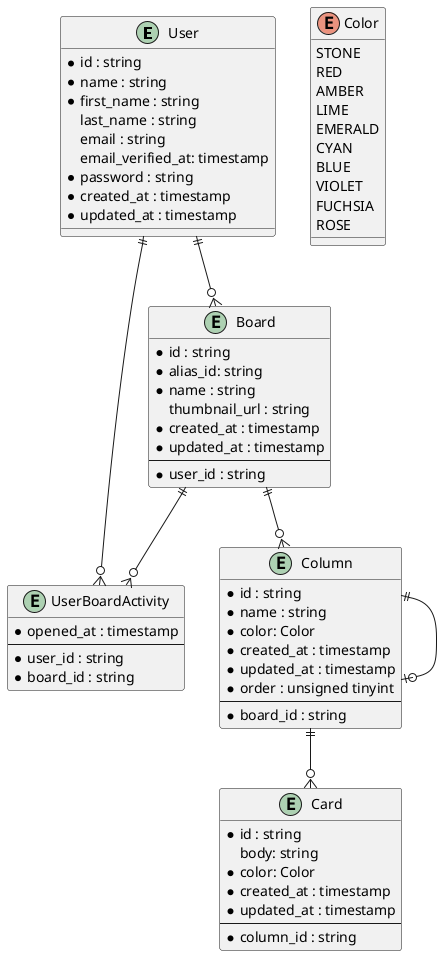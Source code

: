 @startuml Kanban App Project Entity Relationship Diagram

entity User {
    * id : string
    * name : string
    * first_name : string
    last_name : string
    email : string
    email_verified_at: timestamp
    * password : string
    * created_at : timestamp
    * updated_at : timestamp
}

entity Board {
    * id : string
    * alias_id: string
    * name : string
    thumbnail_url : string
    * created_at : timestamp
    * updated_at : timestamp
    ---
    * user_id : string
}

entity UserBoardActivity {
    * opened_at : timestamp
    ---
    * user_id : string
    * board_id : string
}

entity Column {
    * id : string
    * name : string
    * color: Color
    * created_at : timestamp
    * updated_at : timestamp
    * order : unsigned tinyint
    ---
    * board_id : string
}

entity Card {
    * id : string
    body: string
    * color: Color
    * created_at : timestamp
    * updated_at : timestamp
    ---
    * column_id : string
}

enum Color {
    STONE
    RED
    AMBER
    LIME
    EMERALD
    CYAN
    BLUE
    VIOLET
    FUCHSIA
    ROSE
}

User ||--o{ Board
User ||--o{ UserBoardActivity
Board ||--o{ UserBoardActivity
Board ||--o{ Column
Column ||--o| Column
Column ||--o{ Card

@enduml
